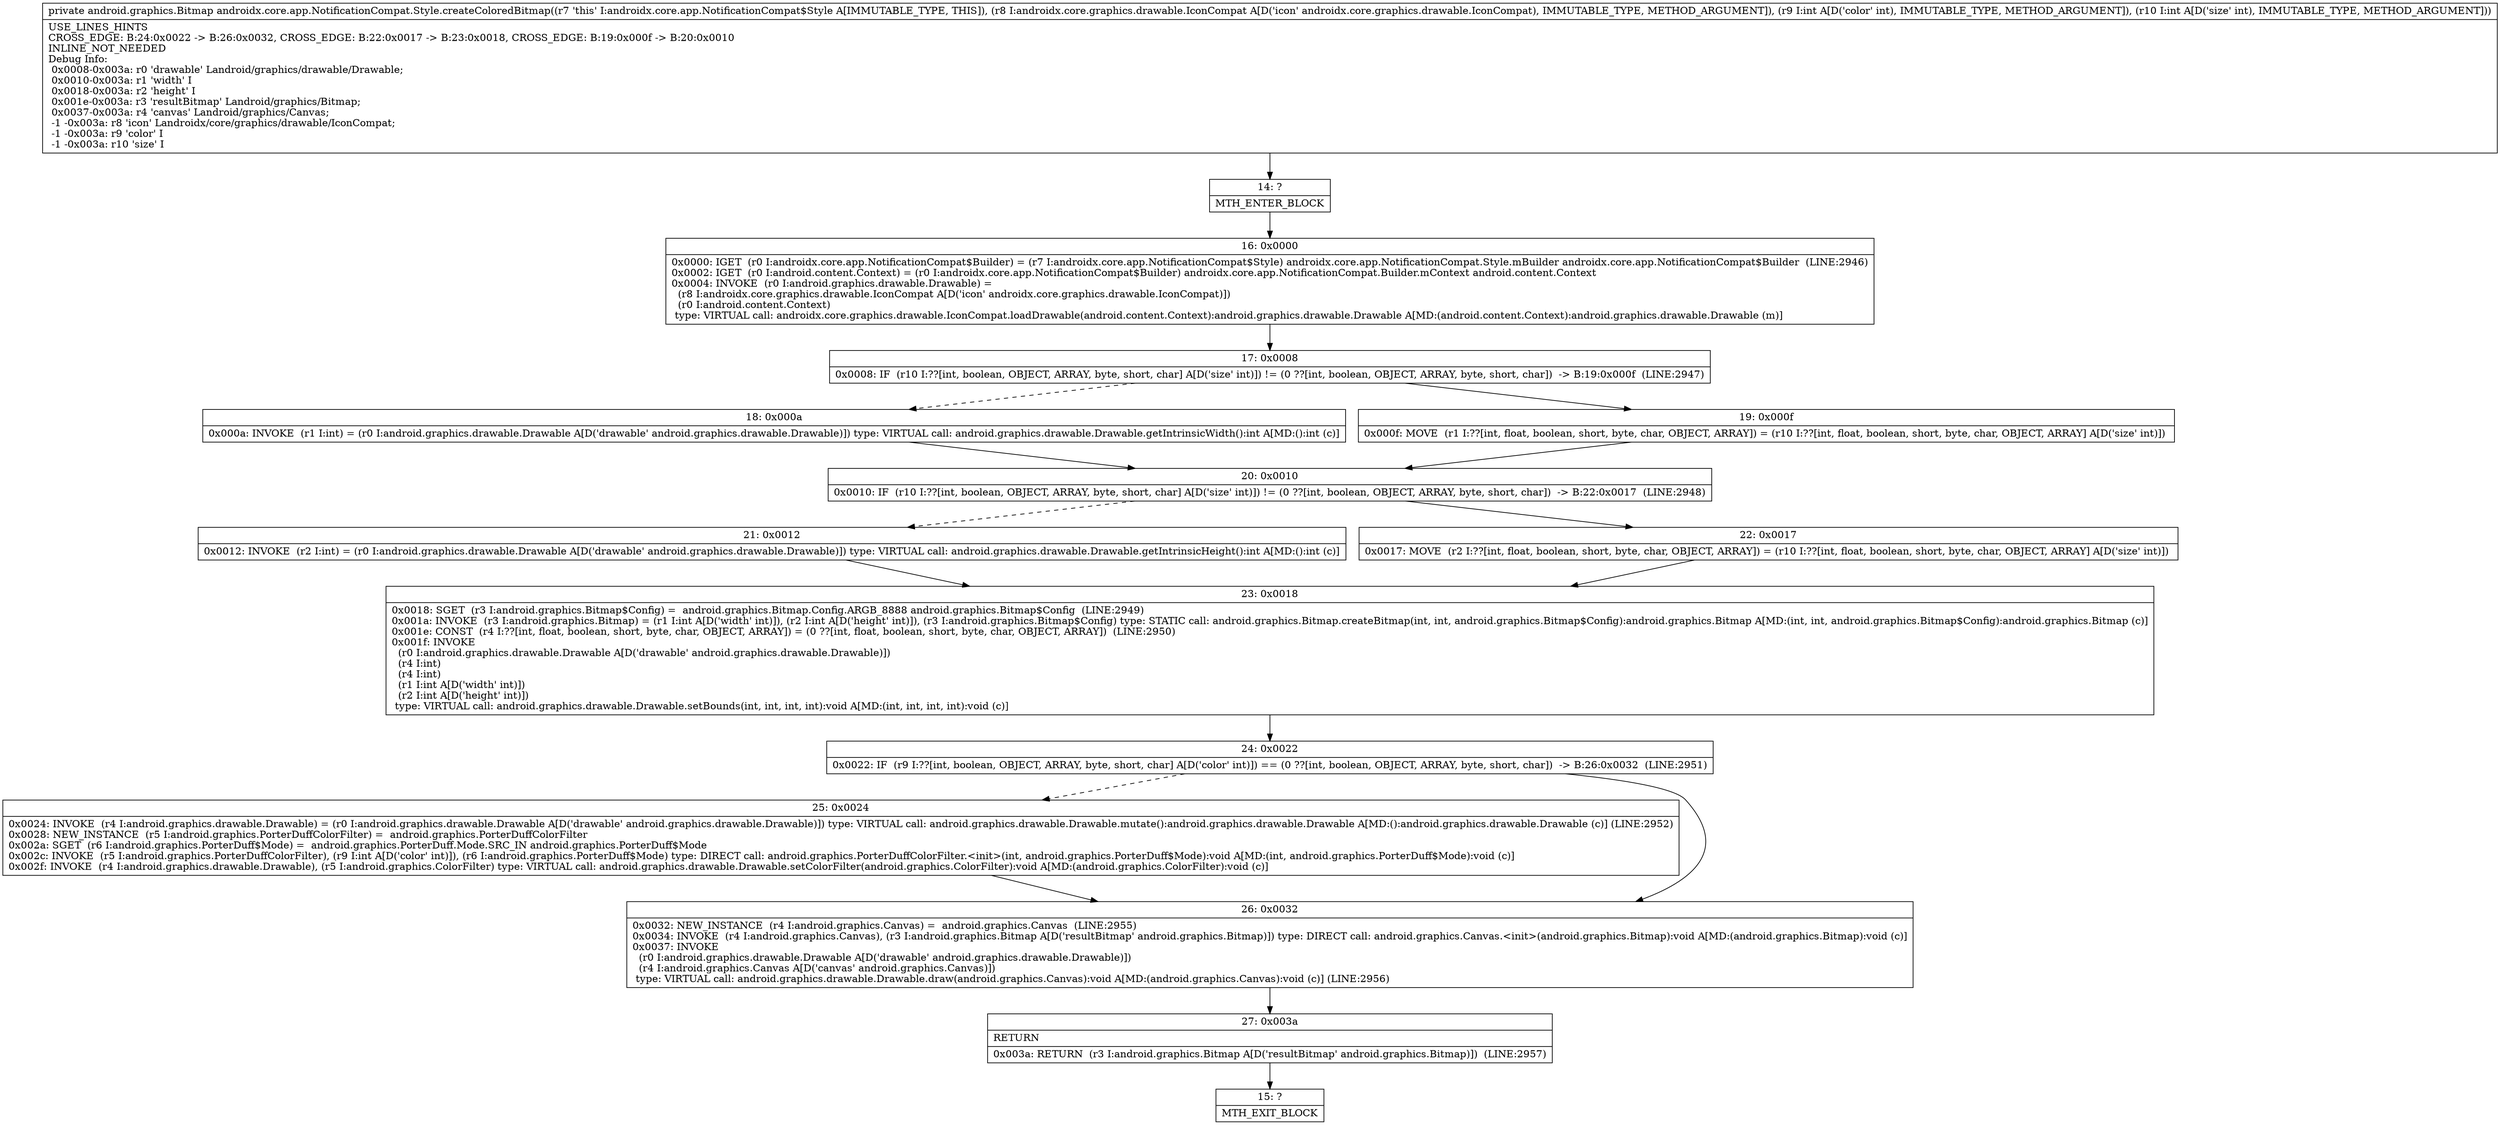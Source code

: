 digraph "CFG forandroidx.core.app.NotificationCompat.Style.createColoredBitmap(Landroidx\/core\/graphics\/drawable\/IconCompat;II)Landroid\/graphics\/Bitmap;" {
Node_14 [shape=record,label="{14\:\ ?|MTH_ENTER_BLOCK\l}"];
Node_16 [shape=record,label="{16\:\ 0x0000|0x0000: IGET  (r0 I:androidx.core.app.NotificationCompat$Builder) = (r7 I:androidx.core.app.NotificationCompat$Style) androidx.core.app.NotificationCompat.Style.mBuilder androidx.core.app.NotificationCompat$Builder  (LINE:2946)\l0x0002: IGET  (r0 I:android.content.Context) = (r0 I:androidx.core.app.NotificationCompat$Builder) androidx.core.app.NotificationCompat.Builder.mContext android.content.Context \l0x0004: INVOKE  (r0 I:android.graphics.drawable.Drawable) = \l  (r8 I:androidx.core.graphics.drawable.IconCompat A[D('icon' androidx.core.graphics.drawable.IconCompat)])\l  (r0 I:android.content.Context)\l type: VIRTUAL call: androidx.core.graphics.drawable.IconCompat.loadDrawable(android.content.Context):android.graphics.drawable.Drawable A[MD:(android.content.Context):android.graphics.drawable.Drawable (m)]\l}"];
Node_17 [shape=record,label="{17\:\ 0x0008|0x0008: IF  (r10 I:??[int, boolean, OBJECT, ARRAY, byte, short, char] A[D('size' int)]) != (0 ??[int, boolean, OBJECT, ARRAY, byte, short, char])  \-\> B:19:0x000f  (LINE:2947)\l}"];
Node_18 [shape=record,label="{18\:\ 0x000a|0x000a: INVOKE  (r1 I:int) = (r0 I:android.graphics.drawable.Drawable A[D('drawable' android.graphics.drawable.Drawable)]) type: VIRTUAL call: android.graphics.drawable.Drawable.getIntrinsicWidth():int A[MD:():int (c)]\l}"];
Node_20 [shape=record,label="{20\:\ 0x0010|0x0010: IF  (r10 I:??[int, boolean, OBJECT, ARRAY, byte, short, char] A[D('size' int)]) != (0 ??[int, boolean, OBJECT, ARRAY, byte, short, char])  \-\> B:22:0x0017  (LINE:2948)\l}"];
Node_21 [shape=record,label="{21\:\ 0x0012|0x0012: INVOKE  (r2 I:int) = (r0 I:android.graphics.drawable.Drawable A[D('drawable' android.graphics.drawable.Drawable)]) type: VIRTUAL call: android.graphics.drawable.Drawable.getIntrinsicHeight():int A[MD:():int (c)]\l}"];
Node_23 [shape=record,label="{23\:\ 0x0018|0x0018: SGET  (r3 I:android.graphics.Bitmap$Config) =  android.graphics.Bitmap.Config.ARGB_8888 android.graphics.Bitmap$Config  (LINE:2949)\l0x001a: INVOKE  (r3 I:android.graphics.Bitmap) = (r1 I:int A[D('width' int)]), (r2 I:int A[D('height' int)]), (r3 I:android.graphics.Bitmap$Config) type: STATIC call: android.graphics.Bitmap.createBitmap(int, int, android.graphics.Bitmap$Config):android.graphics.Bitmap A[MD:(int, int, android.graphics.Bitmap$Config):android.graphics.Bitmap (c)]\l0x001e: CONST  (r4 I:??[int, float, boolean, short, byte, char, OBJECT, ARRAY]) = (0 ??[int, float, boolean, short, byte, char, OBJECT, ARRAY])  (LINE:2950)\l0x001f: INVOKE  \l  (r0 I:android.graphics.drawable.Drawable A[D('drawable' android.graphics.drawable.Drawable)])\l  (r4 I:int)\l  (r4 I:int)\l  (r1 I:int A[D('width' int)])\l  (r2 I:int A[D('height' int)])\l type: VIRTUAL call: android.graphics.drawable.Drawable.setBounds(int, int, int, int):void A[MD:(int, int, int, int):void (c)]\l}"];
Node_24 [shape=record,label="{24\:\ 0x0022|0x0022: IF  (r9 I:??[int, boolean, OBJECT, ARRAY, byte, short, char] A[D('color' int)]) == (0 ??[int, boolean, OBJECT, ARRAY, byte, short, char])  \-\> B:26:0x0032  (LINE:2951)\l}"];
Node_25 [shape=record,label="{25\:\ 0x0024|0x0024: INVOKE  (r4 I:android.graphics.drawable.Drawable) = (r0 I:android.graphics.drawable.Drawable A[D('drawable' android.graphics.drawable.Drawable)]) type: VIRTUAL call: android.graphics.drawable.Drawable.mutate():android.graphics.drawable.Drawable A[MD:():android.graphics.drawable.Drawable (c)] (LINE:2952)\l0x0028: NEW_INSTANCE  (r5 I:android.graphics.PorterDuffColorFilter) =  android.graphics.PorterDuffColorFilter \l0x002a: SGET  (r6 I:android.graphics.PorterDuff$Mode) =  android.graphics.PorterDuff.Mode.SRC_IN android.graphics.PorterDuff$Mode \l0x002c: INVOKE  (r5 I:android.graphics.PorterDuffColorFilter), (r9 I:int A[D('color' int)]), (r6 I:android.graphics.PorterDuff$Mode) type: DIRECT call: android.graphics.PorterDuffColorFilter.\<init\>(int, android.graphics.PorterDuff$Mode):void A[MD:(int, android.graphics.PorterDuff$Mode):void (c)]\l0x002f: INVOKE  (r4 I:android.graphics.drawable.Drawable), (r5 I:android.graphics.ColorFilter) type: VIRTUAL call: android.graphics.drawable.Drawable.setColorFilter(android.graphics.ColorFilter):void A[MD:(android.graphics.ColorFilter):void (c)]\l}"];
Node_26 [shape=record,label="{26\:\ 0x0032|0x0032: NEW_INSTANCE  (r4 I:android.graphics.Canvas) =  android.graphics.Canvas  (LINE:2955)\l0x0034: INVOKE  (r4 I:android.graphics.Canvas), (r3 I:android.graphics.Bitmap A[D('resultBitmap' android.graphics.Bitmap)]) type: DIRECT call: android.graphics.Canvas.\<init\>(android.graphics.Bitmap):void A[MD:(android.graphics.Bitmap):void (c)]\l0x0037: INVOKE  \l  (r0 I:android.graphics.drawable.Drawable A[D('drawable' android.graphics.drawable.Drawable)])\l  (r4 I:android.graphics.Canvas A[D('canvas' android.graphics.Canvas)])\l type: VIRTUAL call: android.graphics.drawable.Drawable.draw(android.graphics.Canvas):void A[MD:(android.graphics.Canvas):void (c)] (LINE:2956)\l}"];
Node_27 [shape=record,label="{27\:\ 0x003a|RETURN\l|0x003a: RETURN  (r3 I:android.graphics.Bitmap A[D('resultBitmap' android.graphics.Bitmap)])  (LINE:2957)\l}"];
Node_15 [shape=record,label="{15\:\ ?|MTH_EXIT_BLOCK\l}"];
Node_22 [shape=record,label="{22\:\ 0x0017|0x0017: MOVE  (r2 I:??[int, float, boolean, short, byte, char, OBJECT, ARRAY]) = (r10 I:??[int, float, boolean, short, byte, char, OBJECT, ARRAY] A[D('size' int)]) \l}"];
Node_19 [shape=record,label="{19\:\ 0x000f|0x000f: MOVE  (r1 I:??[int, float, boolean, short, byte, char, OBJECT, ARRAY]) = (r10 I:??[int, float, boolean, short, byte, char, OBJECT, ARRAY] A[D('size' int)]) \l}"];
MethodNode[shape=record,label="{private android.graphics.Bitmap androidx.core.app.NotificationCompat.Style.createColoredBitmap((r7 'this' I:androidx.core.app.NotificationCompat$Style A[IMMUTABLE_TYPE, THIS]), (r8 I:androidx.core.graphics.drawable.IconCompat A[D('icon' androidx.core.graphics.drawable.IconCompat), IMMUTABLE_TYPE, METHOD_ARGUMENT]), (r9 I:int A[D('color' int), IMMUTABLE_TYPE, METHOD_ARGUMENT]), (r10 I:int A[D('size' int), IMMUTABLE_TYPE, METHOD_ARGUMENT]))  | USE_LINES_HINTS\lCROSS_EDGE: B:24:0x0022 \-\> B:26:0x0032, CROSS_EDGE: B:22:0x0017 \-\> B:23:0x0018, CROSS_EDGE: B:19:0x000f \-\> B:20:0x0010\lINLINE_NOT_NEEDED\lDebug Info:\l  0x0008\-0x003a: r0 'drawable' Landroid\/graphics\/drawable\/Drawable;\l  0x0010\-0x003a: r1 'width' I\l  0x0018\-0x003a: r2 'height' I\l  0x001e\-0x003a: r3 'resultBitmap' Landroid\/graphics\/Bitmap;\l  0x0037\-0x003a: r4 'canvas' Landroid\/graphics\/Canvas;\l  \-1 \-0x003a: r8 'icon' Landroidx\/core\/graphics\/drawable\/IconCompat;\l  \-1 \-0x003a: r9 'color' I\l  \-1 \-0x003a: r10 'size' I\l}"];
MethodNode -> Node_14;Node_14 -> Node_16;
Node_16 -> Node_17;
Node_17 -> Node_18[style=dashed];
Node_17 -> Node_19;
Node_18 -> Node_20;
Node_20 -> Node_21[style=dashed];
Node_20 -> Node_22;
Node_21 -> Node_23;
Node_23 -> Node_24;
Node_24 -> Node_25[style=dashed];
Node_24 -> Node_26;
Node_25 -> Node_26;
Node_26 -> Node_27;
Node_27 -> Node_15;
Node_22 -> Node_23;
Node_19 -> Node_20;
}

